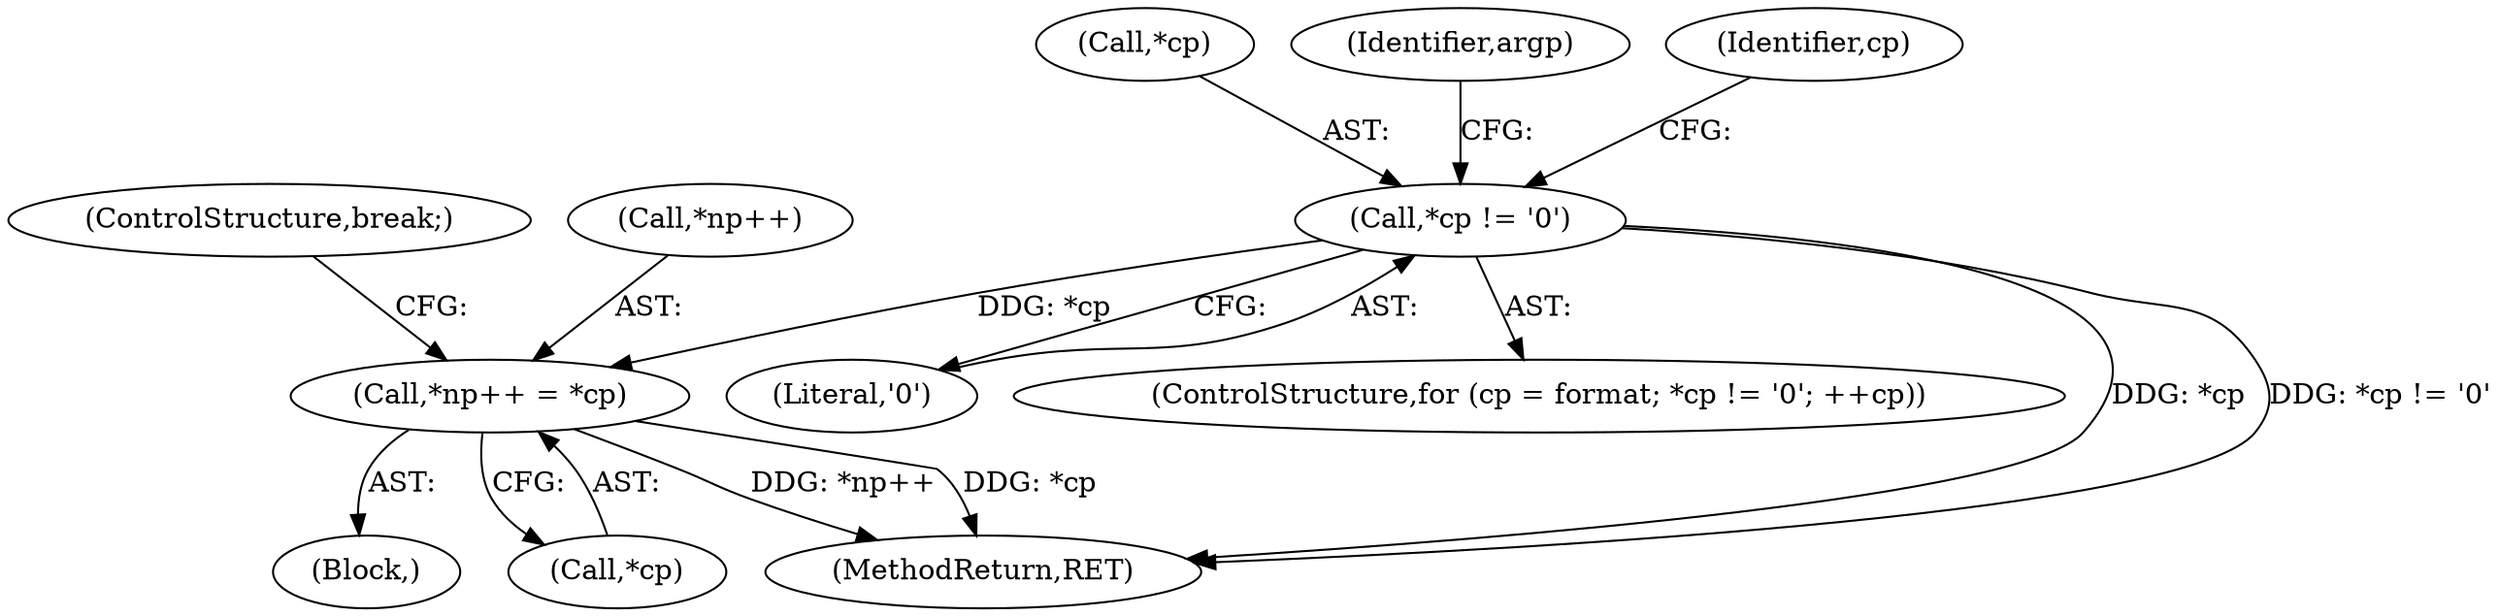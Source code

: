 digraph "0_iperf_91f2fa59e8ed80dfbf400add0164ee0e508e412a_52@pointer" {
"1000128" [label="(Call,*cp != '\0')"];
"1000198" [label="(Call,*np++ = *cp)"];
"1000204" [label="(ControlStructure,break;)"];
"1000131" [label="(Literal,'\0')"];
"1000198" [label="(Call,*np++ = *cp)"];
"1000129" [label="(Call,*cp)"];
"1000138" [label="(Block,)"];
"1000206" [label="(Identifier,argp)"];
"1000124" [label="(ControlStructure,for (cp = format; *cp != '\0'; ++cp))"];
"1000128" [label="(Call,*cp != '\0')"];
"1000199" [label="(Call,*np++)"];
"1000202" [label="(Call,*cp)"];
"1000209" [label="(MethodReturn,RET)"];
"1000137" [label="(Identifier,cp)"];
"1000128" -> "1000124"  [label="AST: "];
"1000128" -> "1000131"  [label="CFG: "];
"1000129" -> "1000128"  [label="AST: "];
"1000131" -> "1000128"  [label="AST: "];
"1000137" -> "1000128"  [label="CFG: "];
"1000206" -> "1000128"  [label="CFG: "];
"1000128" -> "1000209"  [label="DDG: *cp"];
"1000128" -> "1000209"  [label="DDG: *cp != '\0'"];
"1000128" -> "1000198"  [label="DDG: *cp"];
"1000198" -> "1000138"  [label="AST: "];
"1000198" -> "1000202"  [label="CFG: "];
"1000199" -> "1000198"  [label="AST: "];
"1000202" -> "1000198"  [label="AST: "];
"1000204" -> "1000198"  [label="CFG: "];
"1000198" -> "1000209"  [label="DDG: *np++"];
"1000198" -> "1000209"  [label="DDG: *cp"];
}
